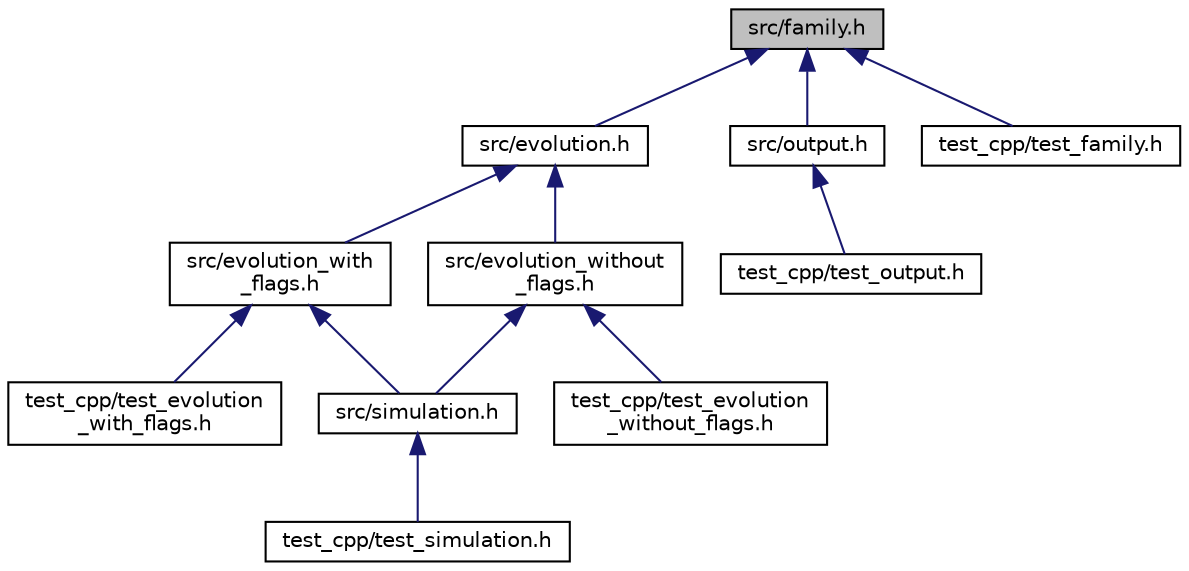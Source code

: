 digraph "src/family.h"
{
 // LATEX_PDF_SIZE
  edge [fontname="Helvetica",fontsize="10",labelfontname="Helvetica",labelfontsize="10"];
  node [fontname="Helvetica",fontsize="10",shape=record];
  Node1 [label="src/family.h",height=0.2,width=0.4,color="black", fillcolor="grey75", style="filled", fontcolor="black",tooltip="To store a set of sequences that can recombine with each other."];
  Node1 -> Node2 [dir="back",color="midnightblue",fontsize="10",style="solid",fontname="Helvetica"];
  Node2 [label="src/evolution.h",height=0.2,width=0.4,color="black", fillcolor="white", style="filled",URL="$evolution_8h_source.html",tooltip=" "];
  Node2 -> Node3 [dir="back",color="midnightblue",fontsize="10",style="solid",fontname="Helvetica"];
  Node3 [label="src/evolution_with\l_flags.h",height=0.2,width=0.4,color="black", fillcolor="white", style="filled",URL="$evolution__with__flags_8h_source.html",tooltip=" "];
  Node3 -> Node4 [dir="back",color="midnightblue",fontsize="10",style="solid",fontname="Helvetica"];
  Node4 [label="src/simulation.h",height=0.2,width=0.4,color="black", fillcolor="white", style="filled",URL="$simulation_8h.html",tooltip=" "];
  Node4 -> Node5 [dir="back",color="midnightblue",fontsize="10",style="solid",fontname="Helvetica"];
  Node5 [label="test_cpp/test_simulation.h",height=0.2,width=0.4,color="black", fillcolor="white", style="filled",URL="$test__simulation_8h.html",tooltip=" "];
  Node3 -> Node6 [dir="back",color="midnightblue",fontsize="10",style="solid",fontname="Helvetica"];
  Node6 [label="test_cpp/test_evolution\l_with_flags.h",height=0.2,width=0.4,color="black", fillcolor="white", style="filled",URL="$test__evolution__with__flags_8h.html",tooltip="To test the functionality of the EvolutionWithFlags class."];
  Node2 -> Node7 [dir="back",color="midnightblue",fontsize="10",style="solid",fontname="Helvetica"];
  Node7 [label="src/evolution_without\l_flags.h",height=0.2,width=0.4,color="black", fillcolor="white", style="filled",URL="$evolution__without__flags_8h_source.html",tooltip=" "];
  Node7 -> Node4 [dir="back",color="midnightblue",fontsize="10",style="solid",fontname="Helvetica"];
  Node7 -> Node8 [dir="back",color="midnightblue",fontsize="10",style="solid",fontname="Helvetica"];
  Node8 [label="test_cpp/test_evolution\l_without_flags.h",height=0.2,width=0.4,color="black", fillcolor="white", style="filled",URL="$test__evolution__without__flags_8h.html",tooltip="To test the functionality of the EvolutionWithoutFlags class."];
  Node1 -> Node9 [dir="back",color="midnightblue",fontsize="10",style="solid",fontname="Helvetica"];
  Node9 [label="src/output.h",height=0.2,width=0.4,color="black", fillcolor="white", style="filled",URL="$output_8h.html",tooltip="To output the results of our simulation to a file."];
  Node9 -> Node10 [dir="back",color="midnightblue",fontsize="10",style="solid",fontname="Helvetica"];
  Node10 [label="test_cpp/test_output.h",height=0.2,width=0.4,color="black", fillcolor="white", style="filled",URL="$test__output_8h.html",tooltip="To test the functionality of the Output class."];
  Node1 -> Node11 [dir="back",color="midnightblue",fontsize="10",style="solid",fontname="Helvetica"];
  Node11 [label="test_cpp/test_family.h",height=0.2,width=0.4,color="black", fillcolor="white", style="filled",URL="$test__family_8h.html",tooltip=" "];
}
